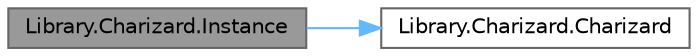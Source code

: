digraph "Library.Charizard.Instance"
{
 // INTERACTIVE_SVG=YES
 // LATEX_PDF_SIZE
  bgcolor="transparent";
  edge [fontname=Helvetica,fontsize=10,labelfontname=Helvetica,labelfontsize=10];
  node [fontname=Helvetica,fontsize=10,shape=box,height=0.2,width=0.4];
  rankdir="LR";
  Node1 [id="Node000001",label="Library.Charizard.Instance",height=0.2,width=0.4,color="gray40", fillcolor="grey60", style="filled", fontcolor="black",tooltip="Este método retorna una copia del pokemon aplicando así, el patrón prototype."];
  Node1 -> Node2 [id="edge1_Node000001_Node000002",color="steelblue1",style="solid",tooltip=" "];
  Node2 [id="Node000002",label="Library.Charizard.Charizard",height=0.2,width=0.4,color="grey40", fillcolor="white", style="filled",URL="$classLibrary_1_1Charizard.html#a267dc6497037441ff055455e4200a8cc",tooltip="Constructor de Charizard, implementa el patron GRASP creator."];
}
